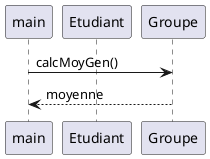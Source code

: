 @startuml
'https://plantuml.com/sequence-diagram

participant main
participant Etudiant

main -> Groupe : calcMoyGen()
Groupe --> main : moyenne

@enduml